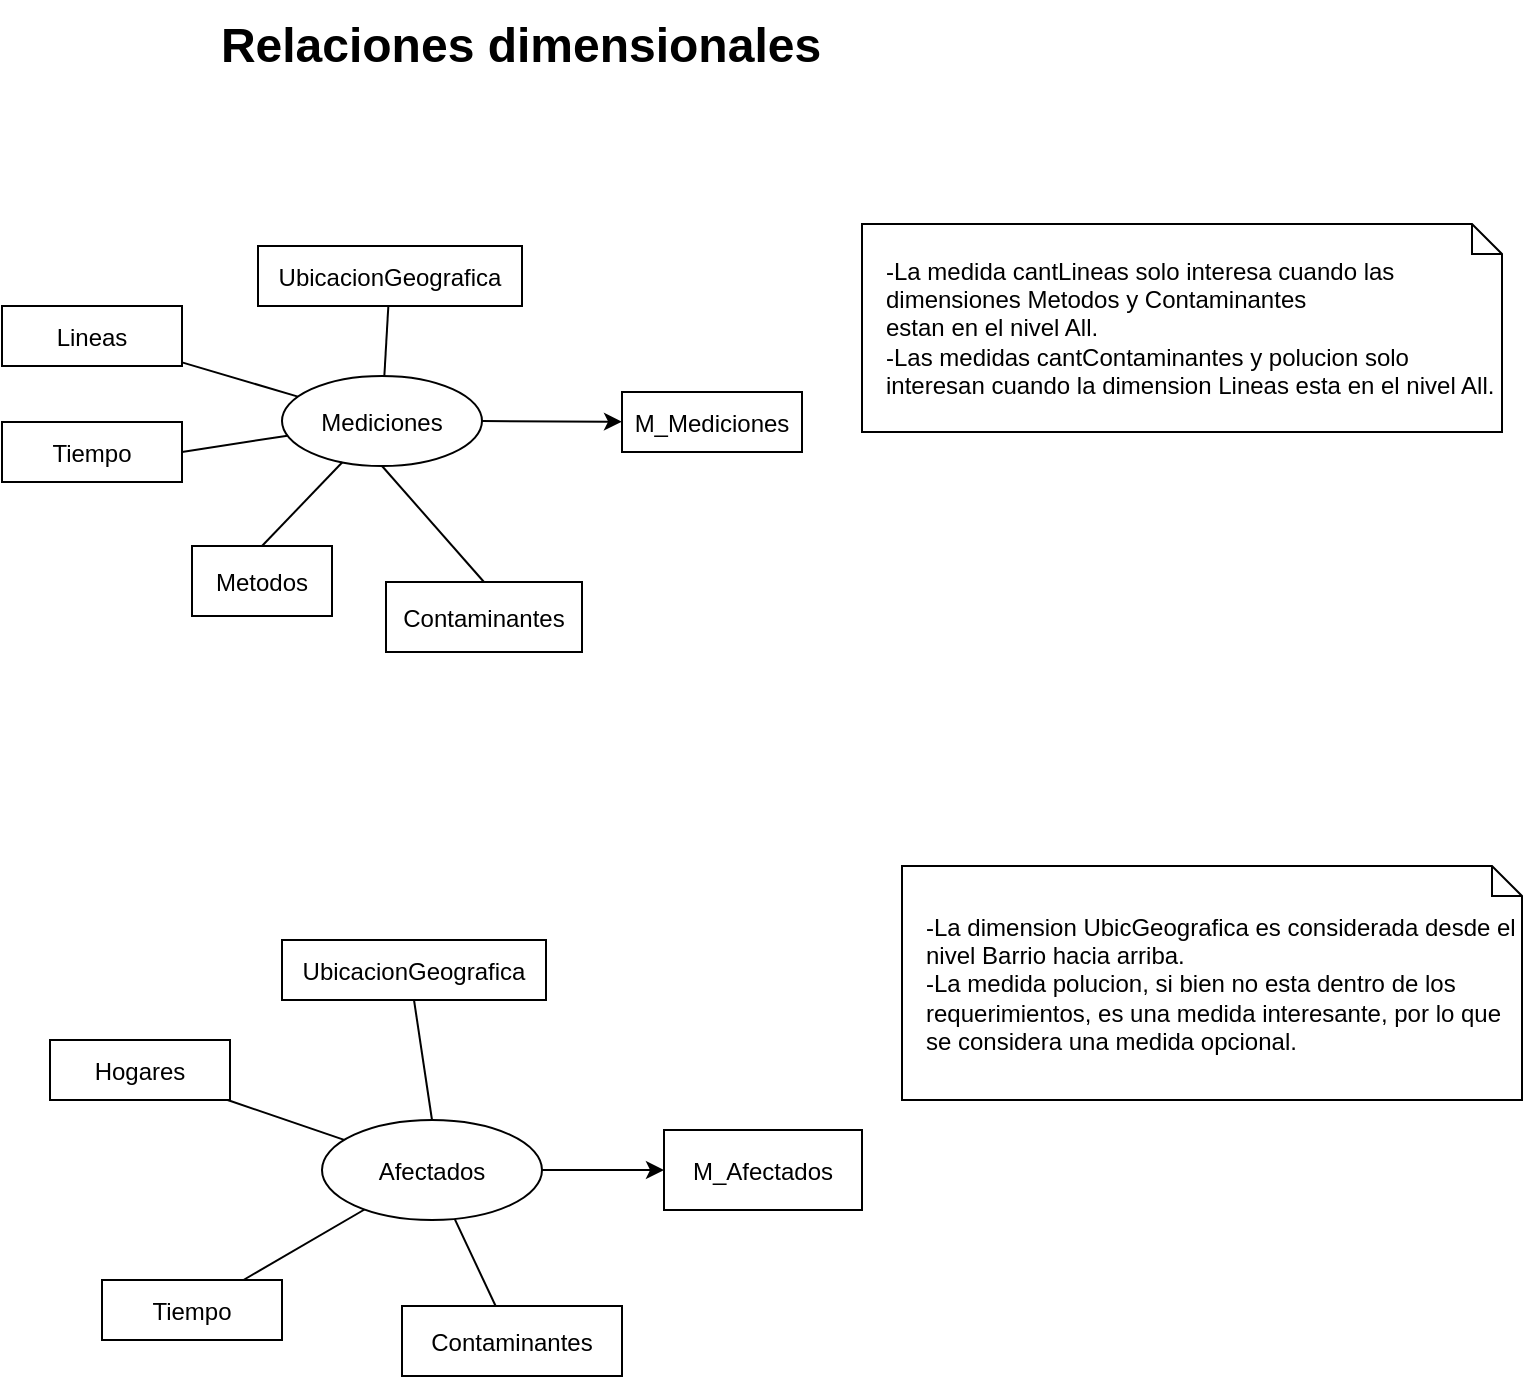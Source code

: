 <mxfile userAgent="Mozilla/5.0 (Macintosh; Intel Mac OS X 10_12_6) AppleWebKit/537.36 (KHTML, like Gecko) draw.io/7.8.7 Chrome/58.0.303.110 Electron/1.7.5 Safari/537.36" type="device" version="7.9.3" editor="www.draw.io"><diagram id="18e3a186-580d-786d-4831-7e9e15a5fb92" name="Page-1"><mxGraphModel dx="950" dy="692" grid="1" gridSize="10" guides="1" tooltips="1" connect="1" arrows="1" fold="1" page="1" pageScale="1" pageWidth="1169" pageHeight="1654" background="#ffffff" math="0" shadow="0"><root><mxCell id="64379be0f34e7918-0"/><mxCell id="64379be0f34e7918-1" parent="64379be0f34e7918-0"/><mxCell id="64379be0f34e7918-2" value="UbicacionGeografica" style="" parent="64379be0f34e7918-1" vertex="1"><mxGeometry x="268" y="143" width="132" height="30" as="geometry"/></mxCell><mxCell id="64379be0f34e7918-3" value="Lineas" style="" parent="64379be0f34e7918-1" vertex="1"><mxGeometry x="140" y="173" width="90" height="30" as="geometry"/></mxCell><mxCell id="64379be0f34e7918-4" value="Tiempo" style="" parent="64379be0f34e7918-1" vertex="1"><mxGeometry x="140" y="231" width="90" height="30" as="geometry"/></mxCell><mxCell id="64379be0f34e7918-7" value="Metodos" style="" parent="64379be0f34e7918-1" vertex="1"><mxGeometry x="235" y="293" width="70" height="35" as="geometry"/></mxCell><mxCell id="64379be0f34e7918-9" value="M_Mediciones" style="" parent="64379be0f34e7918-1" vertex="1"><mxGeometry x="450" y="216" width="90" height="30" as="geometry"/></mxCell><mxCell id="64379be0f34e7918-12" value="Mediciones" style="ellipse" parent="64379be0f34e7918-1" vertex="1"><mxGeometry x="280" y="208" width="100" height="45" as="geometry"/></mxCell><mxCell id="64379be0f34e7918-13" value="" style="edgeStyle=none;endArrow=none;" parent="64379be0f34e7918-1" source="64379be0f34e7918-12" target="64379be0f34e7918-2" edge="1"><mxGeometry width="100" height="100" relative="1" as="geometry"><mxPoint x="290" y="463" as="sourcePoint"/><mxPoint x="390" y="363" as="targetPoint"/></mxGeometry></mxCell><mxCell id="64379be0f34e7918-14" value="" style="edgeStyle=none;endArrow=none;" parent="64379be0f34e7918-1" source="64379be0f34e7918-12" target="64379be0f34e7918-3" edge="1"><mxGeometry width="100" height="100" relative="1" as="geometry"><mxPoint x="340" y="218" as="sourcePoint"/><mxPoint x="240" y="203" as="targetPoint"/></mxGeometry></mxCell><mxCell id="64379be0f34e7918-15" value="" style="edgeStyle=none;endArrow=none;entryX=1;entryY=0.5" parent="64379be0f34e7918-1" source="64379be0f34e7918-12" target="64379be0f34e7918-4" edge="1"><mxGeometry width="100" height="100" relative="1" as="geometry"><mxPoint x="304.25" y="224.77" as="sourcePoint"/><mxPoint x="240" y="211.19" as="targetPoint"/></mxGeometry></mxCell><mxCell id="64379be0f34e7918-16" value="" style="edgeStyle=none;endArrow=none;entryX=0.5;entryY=0" parent="64379be0f34e7918-1" source="64379be0f34e7918-12" target="64379be0f34e7918-7" edge="1"><mxGeometry width="100" height="100" relative="1" as="geometry"><mxPoint x="290" y="240.5" as="sourcePoint"/><mxPoint x="240" y="256" as="targetPoint"/></mxGeometry></mxCell><mxCell id="64379be0f34e7918-17" value="" style="edgeStyle=none;" parent="64379be0f34e7918-1" source="64379be0f34e7918-12" target="64379be0f34e7918-9" edge="1"><mxGeometry width="100" height="100" relative="1" as="geometry"><mxPoint x="450" y="344" as="sourcePoint"/><mxPoint x="450" y="307" as="targetPoint"/></mxGeometry></mxCell><mxCell id="64379be0f34e7918-18" value="Hogares" style="" parent="64379be0f34e7918-1" vertex="1"><mxGeometry x="164" y="540" width="90" height="30" as="geometry"/></mxCell><mxCell id="64379be0f34e7918-19" value="Contaminantes" style="" parent="64379be0f34e7918-1" vertex="1"><mxGeometry x="340" y="673" width="110" height="35" as="geometry"/></mxCell><mxCell id="64379be0f34e7918-20" value="Tiempo" style="" parent="64379be0f34e7918-1" vertex="1"><mxGeometry x="190" y="660" width="90" height="30" as="geometry"/></mxCell><mxCell id="64379be0f34e7918-22" value="M_Afectados" style="" parent="64379be0f34e7918-1" vertex="1"><mxGeometry x="471" y="585" width="99" height="40" as="geometry"/></mxCell><mxCell id="64379be0f34e7918-23" value="Afectados" style="ellipse" parent="64379be0f34e7918-1" vertex="1"><mxGeometry x="300" y="580" width="110" height="50" as="geometry"/></mxCell><mxCell id="64379be0f34e7918-24" value="" style="edgeStyle=none;endArrow=none;" parent="64379be0f34e7918-1" source="64379be0f34e7918-23" target="64379be0f34e7918-18" edge="1"><mxGeometry width="100" height="100" relative="1" as="geometry"><mxPoint x="310" y="840" as="sourcePoint"/><mxPoint x="410" y="740" as="targetPoint"/></mxGeometry></mxCell><mxCell id="64379be0f34e7918-25" value="" style="edgeStyle=none;endArrow=none;" parent="64379be0f34e7918-1" source="64379be0f34e7918-23" target="64379be0f34e7918-19" edge="1"><mxGeometry width="100" height="100" relative="1" as="geometry"><mxPoint x="360" y="595" as="sourcePoint"/><mxPoint x="260" y="580" as="targetPoint"/></mxGeometry></mxCell><mxCell id="64379be0f34e7918-26" value="" style="edgeStyle=none;endArrow=none;" parent="64379be0f34e7918-1" source="64379be0f34e7918-23" target="64379be0f34e7918-20" edge="1"><mxGeometry width="100" height="100" relative="1" as="geometry"><mxPoint x="324.25" y="601.77" as="sourcePoint"/><mxPoint x="260" y="588.19" as="targetPoint"/></mxGeometry></mxCell><mxCell id="64379be0f34e7918-28" value="" style="edgeStyle=none;" parent="64379be0f34e7918-1" source="64379be0f34e7918-23" target="64379be0f34e7918-22" edge="1"><mxGeometry width="100" height="100" relative="1" as="geometry"><mxPoint x="470" y="721" as="sourcePoint"/><mxPoint x="470" y="684" as="targetPoint"/></mxGeometry></mxCell><mxCell id="a872ae58d013b68-0" value="Relaciones dimensionales" style="text;align=center;verticalAlign=middle;fontFamily=Helvetica;fontSize=24;fontStyle=1" parent="64379be0f34e7918-1" vertex="1"><mxGeometry x="235" y="20" width="329" height="40" as="geometry"/></mxCell><mxCell id="2" value="Contaminantes" style="" vertex="1" parent="64379be0f34e7918-1"><mxGeometry x="332" y="311" width="98" height="35" as="geometry"/></mxCell><mxCell id="4" value="" style="edgeStyle=none;endArrow=none;entryX=0.5;entryY=0;exitX=0.5;exitY=1;" edge="1" parent="64379be0f34e7918-1" source="64379be0f34e7918-12" target="2"><mxGeometry width="100" height="100" relative="1" as="geometry"><mxPoint x="320.037" y="261.129" as="sourcePoint"/><mxPoint x="280" y="303" as="targetPoint"/></mxGeometry></mxCell><mxCell id="5" value="&lt;div&gt;-La medida cantLineas solo interesa cuando las dimensiones Metodos y Contaminantes&lt;/div&gt;&lt;div&gt;estan en el nivel All.&lt;/div&gt;&lt;div&gt;-Las medidas cantContaminantes y polucion solo interesan cuando la dimension Lineas esta en el nivel All.&lt;/div&gt;" style="shape=note;size=15;align=left;spacingLeft=10;html=1;whiteSpace=wrap;" vertex="1" parent="64379be0f34e7918-1"><mxGeometry x="570" y="132" width="320" height="104" as="geometry"/></mxCell><mxCell id="9" value="UbicacionGeografica" style="" vertex="1" parent="64379be0f34e7918-1"><mxGeometry x="280" y="490" width="132" height="30" as="geometry"/></mxCell><mxCell id="10" value="" style="edgeStyle=none;endArrow=none;entryX=0.5;entryY=1;exitX=0.5;exitY=0;" edge="1" parent="64379be0f34e7918-1" source="64379be0f34e7918-23" target="9"><mxGeometry width="100" height="100" relative="1" as="geometry"><mxPoint x="341.184" y="218.006" as="sourcePoint"/><mxPoint x="343.172" y="183" as="targetPoint"/></mxGeometry></mxCell><mxCell id="11" value="&lt;div&gt;-La dimension UbicGeografica es considerada desde el nivel Barrio hacia arriba.&lt;/div&gt;&lt;div&gt;-La medida polucion, si bien no esta dentro de los requerimientos, es una medida interesante, por lo que se considera una medida opcional.&lt;/div&gt;" style="shape=note;size=15;align=left;spacingLeft=10;html=1;whiteSpace=wrap;" vertex="1" parent="64379be0f34e7918-1"><mxGeometry x="590" y="453" width="310" height="117" as="geometry"/></mxCell></root></mxGraphModel></diagram></mxfile>